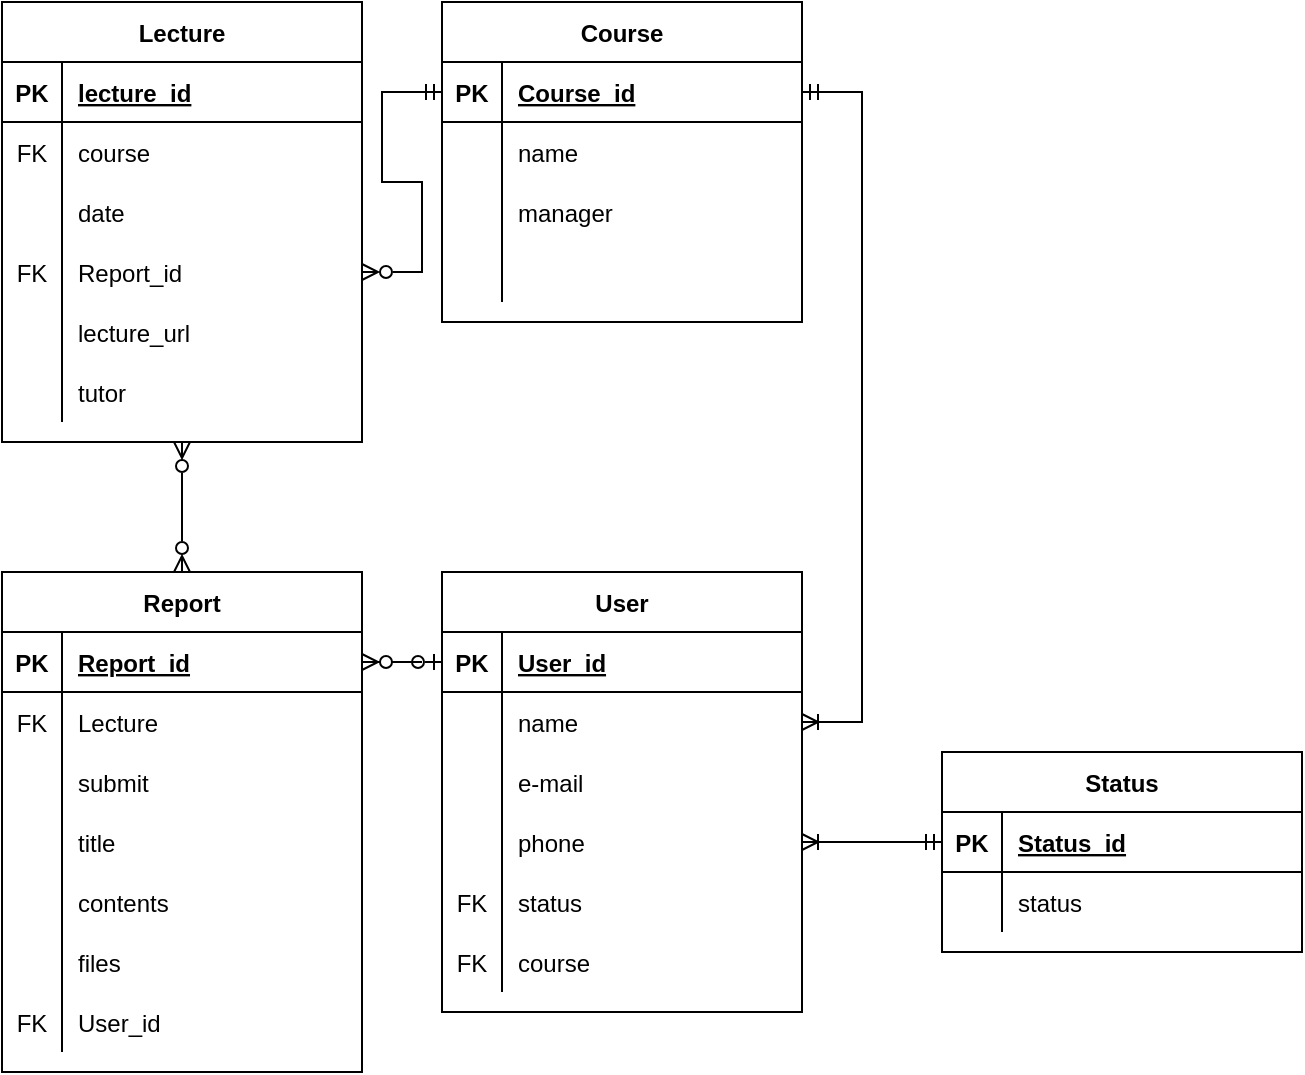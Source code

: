<mxfile version="20.2.6" type="device"><diagram id="f316R-7DplkKUdUY8ZUP" name="페이지-1"><mxGraphModel dx="1422" dy="804" grid="1" gridSize="10" guides="1" tooltips="1" connect="1" arrows="1" fold="1" page="1" pageScale="1" pageWidth="800" pageHeight="700" math="0" shadow="0"><root><mxCell id="0"/><mxCell id="1" parent="0"/><object label="Lecture" 데이터="" id="mnryfbld3JiZfF9LU9-d-1"><mxCell style="shape=table;startSize=30;container=1;collapsible=1;childLayout=tableLayout;fixedRows=1;rowLines=0;fontStyle=1;align=center;resizeLast=1;" vertex="1" parent="1"><mxGeometry x="20" y="45" width="180" height="220" as="geometry"><mxRectangle x="40" y="40" width="80" height="30" as="alternateBounds"/></mxGeometry></mxCell></object><mxCell id="mnryfbld3JiZfF9LU9-d-2" value="" style="shape=tableRow;horizontal=0;startSize=0;swimlaneHead=0;swimlaneBody=0;fillColor=none;collapsible=0;dropTarget=0;points=[[0,0.5],[1,0.5]];portConstraint=eastwest;top=0;left=0;right=0;bottom=1;" vertex="1" parent="mnryfbld3JiZfF9LU9-d-1"><mxGeometry y="30" width="180" height="30" as="geometry"/></mxCell><mxCell id="mnryfbld3JiZfF9LU9-d-3" value="PK" style="shape=partialRectangle;connectable=0;fillColor=none;top=0;left=0;bottom=0;right=0;fontStyle=1;overflow=hidden;" vertex="1" parent="mnryfbld3JiZfF9LU9-d-2"><mxGeometry width="30" height="30" as="geometry"><mxRectangle width="30" height="30" as="alternateBounds"/></mxGeometry></mxCell><mxCell id="mnryfbld3JiZfF9LU9-d-4" value="lecture_id" style="shape=partialRectangle;connectable=0;fillColor=none;top=0;left=0;bottom=0;right=0;align=left;spacingLeft=6;fontStyle=5;overflow=hidden;" vertex="1" parent="mnryfbld3JiZfF9LU9-d-2"><mxGeometry x="30" width="150" height="30" as="geometry"><mxRectangle width="150" height="30" as="alternateBounds"/></mxGeometry></mxCell><mxCell id="mnryfbld3JiZfF9LU9-d-5" value="" style="shape=tableRow;horizontal=0;startSize=0;swimlaneHead=0;swimlaneBody=0;fillColor=none;collapsible=0;dropTarget=0;points=[[0,0.5],[1,0.5]];portConstraint=eastwest;top=0;left=0;right=0;bottom=0;" vertex="1" parent="mnryfbld3JiZfF9LU9-d-1"><mxGeometry y="60" width="180" height="30" as="geometry"/></mxCell><mxCell id="mnryfbld3JiZfF9LU9-d-6" value="FK" style="shape=partialRectangle;connectable=0;fillColor=none;top=0;left=0;bottom=0;right=0;editable=1;overflow=hidden;" vertex="1" parent="mnryfbld3JiZfF9LU9-d-5"><mxGeometry width="30" height="30" as="geometry"><mxRectangle width="30" height="30" as="alternateBounds"/></mxGeometry></mxCell><mxCell id="mnryfbld3JiZfF9LU9-d-7" value="course" style="shape=partialRectangle;connectable=0;fillColor=none;top=0;left=0;bottom=0;right=0;align=left;spacingLeft=6;overflow=hidden;" vertex="1" parent="mnryfbld3JiZfF9LU9-d-5"><mxGeometry x="30" width="150" height="30" as="geometry"><mxRectangle width="150" height="30" as="alternateBounds"/></mxGeometry></mxCell><mxCell id="mnryfbld3JiZfF9LU9-d-8" value="" style="shape=tableRow;horizontal=0;startSize=0;swimlaneHead=0;swimlaneBody=0;fillColor=none;collapsible=0;dropTarget=0;points=[[0,0.5],[1,0.5]];portConstraint=eastwest;top=0;left=0;right=0;bottom=0;" vertex="1" parent="mnryfbld3JiZfF9LU9-d-1"><mxGeometry y="90" width="180" height="30" as="geometry"/></mxCell><mxCell id="mnryfbld3JiZfF9LU9-d-9" value="" style="shape=partialRectangle;connectable=0;fillColor=none;top=0;left=0;bottom=0;right=0;editable=1;overflow=hidden;" vertex="1" parent="mnryfbld3JiZfF9LU9-d-8"><mxGeometry width="30" height="30" as="geometry"><mxRectangle width="30" height="30" as="alternateBounds"/></mxGeometry></mxCell><mxCell id="mnryfbld3JiZfF9LU9-d-10" value="date" style="shape=partialRectangle;connectable=0;fillColor=none;top=0;left=0;bottom=0;right=0;align=left;spacingLeft=6;overflow=hidden;" vertex="1" parent="mnryfbld3JiZfF9LU9-d-8"><mxGeometry x="30" width="150" height="30" as="geometry"><mxRectangle width="150" height="30" as="alternateBounds"/></mxGeometry></mxCell><mxCell id="mnryfbld3JiZfF9LU9-d-11" value="" style="shape=tableRow;horizontal=0;startSize=0;swimlaneHead=0;swimlaneBody=0;fillColor=none;collapsible=0;dropTarget=0;points=[[0,0.5],[1,0.5]];portConstraint=eastwest;top=0;left=0;right=0;bottom=0;" vertex="1" parent="mnryfbld3JiZfF9LU9-d-1"><mxGeometry y="120" width="180" height="30" as="geometry"/></mxCell><mxCell id="mnryfbld3JiZfF9LU9-d-12" value="FK" style="shape=partialRectangle;connectable=0;fillColor=none;top=0;left=0;bottom=0;right=0;editable=1;overflow=hidden;" vertex="1" parent="mnryfbld3JiZfF9LU9-d-11"><mxGeometry width="30" height="30" as="geometry"><mxRectangle width="30" height="30" as="alternateBounds"/></mxGeometry></mxCell><mxCell id="mnryfbld3JiZfF9LU9-d-13" value="Report_id" style="shape=partialRectangle;connectable=0;fillColor=none;top=0;left=0;bottom=0;right=0;align=left;spacingLeft=6;overflow=hidden;" vertex="1" parent="mnryfbld3JiZfF9LU9-d-11"><mxGeometry x="30" width="150" height="30" as="geometry"><mxRectangle width="150" height="30" as="alternateBounds"/></mxGeometry></mxCell><mxCell id="mnryfbld3JiZfF9LU9-d-14" value="User" style="shape=table;startSize=30;container=1;collapsible=1;childLayout=tableLayout;fixedRows=1;rowLines=0;fontStyle=1;align=center;resizeLast=1;" vertex="1" parent="1"><mxGeometry x="240" y="330" width="180" height="220" as="geometry"/></mxCell><mxCell id="mnryfbld3JiZfF9LU9-d-15" value="" style="shape=tableRow;horizontal=0;startSize=0;swimlaneHead=0;swimlaneBody=0;fillColor=none;collapsible=0;dropTarget=0;points=[[0,0.5],[1,0.5]];portConstraint=eastwest;top=0;left=0;right=0;bottom=1;" vertex="1" parent="mnryfbld3JiZfF9LU9-d-14"><mxGeometry y="30" width="180" height="30" as="geometry"/></mxCell><mxCell id="mnryfbld3JiZfF9LU9-d-16" value="PK" style="shape=partialRectangle;connectable=0;fillColor=none;top=0;left=0;bottom=0;right=0;fontStyle=1;overflow=hidden;" vertex="1" parent="mnryfbld3JiZfF9LU9-d-15"><mxGeometry width="30" height="30" as="geometry"><mxRectangle width="30" height="30" as="alternateBounds"/></mxGeometry></mxCell><mxCell id="mnryfbld3JiZfF9LU9-d-17" value="User_id" style="shape=partialRectangle;connectable=0;fillColor=none;top=0;left=0;bottom=0;right=0;align=left;spacingLeft=6;fontStyle=5;overflow=hidden;" vertex="1" parent="mnryfbld3JiZfF9LU9-d-15"><mxGeometry x="30" width="150" height="30" as="geometry"><mxRectangle width="150" height="30" as="alternateBounds"/></mxGeometry></mxCell><mxCell id="mnryfbld3JiZfF9LU9-d-18" value="" style="shape=tableRow;horizontal=0;startSize=0;swimlaneHead=0;swimlaneBody=0;fillColor=none;collapsible=0;dropTarget=0;points=[[0,0.5],[1,0.5]];portConstraint=eastwest;top=0;left=0;right=0;bottom=0;" vertex="1" parent="mnryfbld3JiZfF9LU9-d-14"><mxGeometry y="60" width="180" height="30" as="geometry"/></mxCell><mxCell id="mnryfbld3JiZfF9LU9-d-19" value="" style="shape=partialRectangle;connectable=0;fillColor=none;top=0;left=0;bottom=0;right=0;editable=1;overflow=hidden;" vertex="1" parent="mnryfbld3JiZfF9LU9-d-18"><mxGeometry width="30" height="30" as="geometry"><mxRectangle width="30" height="30" as="alternateBounds"/></mxGeometry></mxCell><mxCell id="mnryfbld3JiZfF9LU9-d-20" value="name" style="shape=partialRectangle;connectable=0;fillColor=none;top=0;left=0;bottom=0;right=0;align=left;spacingLeft=6;overflow=hidden;" vertex="1" parent="mnryfbld3JiZfF9LU9-d-18"><mxGeometry x="30" width="150" height="30" as="geometry"><mxRectangle width="150" height="30" as="alternateBounds"/></mxGeometry></mxCell><mxCell id="mnryfbld3JiZfF9LU9-d-21" value="" style="shape=tableRow;horizontal=0;startSize=0;swimlaneHead=0;swimlaneBody=0;fillColor=none;collapsible=0;dropTarget=0;points=[[0,0.5],[1,0.5]];portConstraint=eastwest;top=0;left=0;right=0;bottom=0;" vertex="1" parent="mnryfbld3JiZfF9LU9-d-14"><mxGeometry y="90" width="180" height="30" as="geometry"/></mxCell><mxCell id="mnryfbld3JiZfF9LU9-d-22" value="" style="shape=partialRectangle;connectable=0;fillColor=none;top=0;left=0;bottom=0;right=0;editable=1;overflow=hidden;" vertex="1" parent="mnryfbld3JiZfF9LU9-d-21"><mxGeometry width="30" height="30" as="geometry"><mxRectangle width="30" height="30" as="alternateBounds"/></mxGeometry></mxCell><mxCell id="mnryfbld3JiZfF9LU9-d-23" value="e-mail" style="shape=partialRectangle;connectable=0;fillColor=none;top=0;left=0;bottom=0;right=0;align=left;spacingLeft=6;overflow=hidden;" vertex="1" parent="mnryfbld3JiZfF9LU9-d-21"><mxGeometry x="30" width="150" height="30" as="geometry"><mxRectangle width="150" height="30" as="alternateBounds"/></mxGeometry></mxCell><mxCell id="mnryfbld3JiZfF9LU9-d-24" value="" style="shape=tableRow;horizontal=0;startSize=0;swimlaneHead=0;swimlaneBody=0;fillColor=none;collapsible=0;dropTarget=0;points=[[0,0.5],[1,0.5]];portConstraint=eastwest;top=0;left=0;right=0;bottom=0;" vertex="1" parent="mnryfbld3JiZfF9LU9-d-14"><mxGeometry y="120" width="180" height="30" as="geometry"/></mxCell><mxCell id="mnryfbld3JiZfF9LU9-d-25" value="" style="shape=partialRectangle;connectable=0;fillColor=none;top=0;left=0;bottom=0;right=0;editable=1;overflow=hidden;" vertex="1" parent="mnryfbld3JiZfF9LU9-d-24"><mxGeometry width="30" height="30" as="geometry"><mxRectangle width="30" height="30" as="alternateBounds"/></mxGeometry></mxCell><mxCell id="mnryfbld3JiZfF9LU9-d-26" value="phone" style="shape=partialRectangle;connectable=0;fillColor=none;top=0;left=0;bottom=0;right=0;align=left;spacingLeft=6;overflow=hidden;" vertex="1" parent="mnryfbld3JiZfF9LU9-d-24"><mxGeometry x="30" width="150" height="30" as="geometry"><mxRectangle width="150" height="30" as="alternateBounds"/></mxGeometry></mxCell><mxCell id="mnryfbld3JiZfF9LU9-d-27" value="Report" style="shape=table;startSize=30;container=1;collapsible=1;childLayout=tableLayout;fixedRows=1;rowLines=0;fontStyle=1;align=center;resizeLast=1;" vertex="1" parent="1"><mxGeometry x="20" y="330" width="180" height="250" as="geometry"/></mxCell><mxCell id="mnryfbld3JiZfF9LU9-d-28" value="" style="shape=tableRow;horizontal=0;startSize=0;swimlaneHead=0;swimlaneBody=0;fillColor=none;collapsible=0;dropTarget=0;points=[[0,0.5],[1,0.5]];portConstraint=eastwest;top=0;left=0;right=0;bottom=1;" vertex="1" parent="mnryfbld3JiZfF9LU9-d-27"><mxGeometry y="30" width="180" height="30" as="geometry"/></mxCell><mxCell id="mnryfbld3JiZfF9LU9-d-29" value="PK" style="shape=partialRectangle;connectable=0;fillColor=none;top=0;left=0;bottom=0;right=0;fontStyle=1;overflow=hidden;" vertex="1" parent="mnryfbld3JiZfF9LU9-d-28"><mxGeometry width="30" height="30" as="geometry"><mxRectangle width="30" height="30" as="alternateBounds"/></mxGeometry></mxCell><mxCell id="mnryfbld3JiZfF9LU9-d-30" value="Report_id" style="shape=partialRectangle;connectable=0;fillColor=none;top=0;left=0;bottom=0;right=0;align=left;spacingLeft=6;fontStyle=5;overflow=hidden;" vertex="1" parent="mnryfbld3JiZfF9LU9-d-28"><mxGeometry x="30" width="150" height="30" as="geometry"><mxRectangle width="150" height="30" as="alternateBounds"/></mxGeometry></mxCell><mxCell id="mnryfbld3JiZfF9LU9-d-31" value="" style="shape=tableRow;horizontal=0;startSize=0;swimlaneHead=0;swimlaneBody=0;fillColor=none;collapsible=0;dropTarget=0;points=[[0,0.5],[1,0.5]];portConstraint=eastwest;top=0;left=0;right=0;bottom=0;" vertex="1" parent="mnryfbld3JiZfF9LU9-d-27"><mxGeometry y="60" width="180" height="30" as="geometry"/></mxCell><mxCell id="mnryfbld3JiZfF9LU9-d-32" value="FK" style="shape=partialRectangle;connectable=0;fillColor=none;top=0;left=0;bottom=0;right=0;editable=1;overflow=hidden;" vertex="1" parent="mnryfbld3JiZfF9LU9-d-31"><mxGeometry width="30" height="30" as="geometry"><mxRectangle width="30" height="30" as="alternateBounds"/></mxGeometry></mxCell><mxCell id="mnryfbld3JiZfF9LU9-d-33" value="Lecture" style="shape=partialRectangle;connectable=0;fillColor=none;top=0;left=0;bottom=0;right=0;align=left;spacingLeft=6;overflow=hidden;" vertex="1" parent="mnryfbld3JiZfF9LU9-d-31"><mxGeometry x="30" width="150" height="30" as="geometry"><mxRectangle width="150" height="30" as="alternateBounds"/></mxGeometry></mxCell><mxCell id="mnryfbld3JiZfF9LU9-d-34" value="" style="shape=tableRow;horizontal=0;startSize=0;swimlaneHead=0;swimlaneBody=0;fillColor=none;collapsible=0;dropTarget=0;points=[[0,0.5],[1,0.5]];portConstraint=eastwest;top=0;left=0;right=0;bottom=0;" vertex="1" parent="mnryfbld3JiZfF9LU9-d-27"><mxGeometry y="90" width="180" height="30" as="geometry"/></mxCell><mxCell id="mnryfbld3JiZfF9LU9-d-35" value="" style="shape=partialRectangle;connectable=0;fillColor=none;top=0;left=0;bottom=0;right=0;editable=1;overflow=hidden;" vertex="1" parent="mnryfbld3JiZfF9LU9-d-34"><mxGeometry width="30" height="30" as="geometry"><mxRectangle width="30" height="30" as="alternateBounds"/></mxGeometry></mxCell><mxCell id="mnryfbld3JiZfF9LU9-d-36" value="submit" style="shape=partialRectangle;connectable=0;fillColor=none;top=0;left=0;bottom=0;right=0;align=left;spacingLeft=6;overflow=hidden;" vertex="1" parent="mnryfbld3JiZfF9LU9-d-34"><mxGeometry x="30" width="150" height="30" as="geometry"><mxRectangle width="150" height="30" as="alternateBounds"/></mxGeometry></mxCell><mxCell id="mnryfbld3JiZfF9LU9-d-37" value="" style="shape=tableRow;horizontal=0;startSize=0;swimlaneHead=0;swimlaneBody=0;fillColor=none;collapsible=0;dropTarget=0;points=[[0,0.5],[1,0.5]];portConstraint=eastwest;top=0;left=0;right=0;bottom=0;" vertex="1" parent="mnryfbld3JiZfF9LU9-d-27"><mxGeometry y="120" width="180" height="30" as="geometry"/></mxCell><mxCell id="mnryfbld3JiZfF9LU9-d-38" value="" style="shape=partialRectangle;connectable=0;fillColor=none;top=0;left=0;bottom=0;right=0;editable=1;overflow=hidden;" vertex="1" parent="mnryfbld3JiZfF9LU9-d-37"><mxGeometry width="30" height="30" as="geometry"><mxRectangle width="30" height="30" as="alternateBounds"/></mxGeometry></mxCell><mxCell id="mnryfbld3JiZfF9LU9-d-39" value="title" style="shape=partialRectangle;connectable=0;fillColor=none;top=0;left=0;bottom=0;right=0;align=left;spacingLeft=6;overflow=hidden;" vertex="1" parent="mnryfbld3JiZfF9LU9-d-37"><mxGeometry x="30" width="150" height="30" as="geometry"><mxRectangle width="150" height="30" as="alternateBounds"/></mxGeometry></mxCell><mxCell id="mnryfbld3JiZfF9LU9-d-57" value="Status" style="shape=table;startSize=30;container=1;collapsible=1;childLayout=tableLayout;fixedRows=1;rowLines=0;fontStyle=1;align=center;resizeLast=1;" vertex="1" parent="1"><mxGeometry x="490" y="420" width="180" height="100" as="geometry"/></mxCell><mxCell id="mnryfbld3JiZfF9LU9-d-58" value="" style="shape=tableRow;horizontal=0;startSize=0;swimlaneHead=0;swimlaneBody=0;fillColor=none;collapsible=0;dropTarget=0;points=[[0,0.5],[1,0.5]];portConstraint=eastwest;top=0;left=0;right=0;bottom=1;" vertex="1" parent="mnryfbld3JiZfF9LU9-d-57"><mxGeometry y="30" width="180" height="30" as="geometry"/></mxCell><mxCell id="mnryfbld3JiZfF9LU9-d-59" value="PK" style="shape=partialRectangle;connectable=0;fillColor=none;top=0;left=0;bottom=0;right=0;fontStyle=1;overflow=hidden;" vertex="1" parent="mnryfbld3JiZfF9LU9-d-58"><mxGeometry width="30" height="30" as="geometry"><mxRectangle width="30" height="30" as="alternateBounds"/></mxGeometry></mxCell><mxCell id="mnryfbld3JiZfF9LU9-d-60" value="Status_id" style="shape=partialRectangle;connectable=0;fillColor=none;top=0;left=0;bottom=0;right=0;align=left;spacingLeft=6;fontStyle=5;overflow=hidden;" vertex="1" parent="mnryfbld3JiZfF9LU9-d-58"><mxGeometry x="30" width="150" height="30" as="geometry"><mxRectangle width="150" height="30" as="alternateBounds"/></mxGeometry></mxCell><mxCell id="mnryfbld3JiZfF9LU9-d-61" value="" style="shape=tableRow;horizontal=0;startSize=0;swimlaneHead=0;swimlaneBody=0;fillColor=none;collapsible=0;dropTarget=0;points=[[0,0.5],[1,0.5]];portConstraint=eastwest;top=0;left=0;right=0;bottom=0;" vertex="1" parent="mnryfbld3JiZfF9LU9-d-57"><mxGeometry y="60" width="180" height="30" as="geometry"/></mxCell><mxCell id="mnryfbld3JiZfF9LU9-d-62" value="" style="shape=partialRectangle;connectable=0;fillColor=none;top=0;left=0;bottom=0;right=0;editable=1;overflow=hidden;" vertex="1" parent="mnryfbld3JiZfF9LU9-d-61"><mxGeometry width="30" height="30" as="geometry"><mxRectangle width="30" height="30" as="alternateBounds"/></mxGeometry></mxCell><mxCell id="mnryfbld3JiZfF9LU9-d-63" value="status" style="shape=partialRectangle;connectable=0;fillColor=none;top=0;left=0;bottom=0;right=0;align=left;spacingLeft=6;overflow=hidden;" vertex="1" parent="mnryfbld3JiZfF9LU9-d-61"><mxGeometry x="30" width="150" height="30" as="geometry"><mxRectangle width="150" height="30" as="alternateBounds"/></mxGeometry></mxCell><mxCell id="mnryfbld3JiZfF9LU9-d-83" value="Course" style="shape=table;startSize=30;container=1;collapsible=1;childLayout=tableLayout;fixedRows=1;rowLines=0;fontStyle=1;align=center;resizeLast=1;" vertex="1" parent="1"><mxGeometry x="240" y="45" width="180" height="160" as="geometry"/></mxCell><mxCell id="mnryfbld3JiZfF9LU9-d-84" value="" style="shape=tableRow;horizontal=0;startSize=0;swimlaneHead=0;swimlaneBody=0;fillColor=none;collapsible=0;dropTarget=0;points=[[0,0.5],[1,0.5]];portConstraint=eastwest;top=0;left=0;right=0;bottom=1;" vertex="1" parent="mnryfbld3JiZfF9LU9-d-83"><mxGeometry y="30" width="180" height="30" as="geometry"/></mxCell><mxCell id="mnryfbld3JiZfF9LU9-d-85" value="PK" style="shape=partialRectangle;connectable=0;fillColor=none;top=0;left=0;bottom=0;right=0;fontStyle=1;overflow=hidden;" vertex="1" parent="mnryfbld3JiZfF9LU9-d-84"><mxGeometry width="30" height="30" as="geometry"><mxRectangle width="30" height="30" as="alternateBounds"/></mxGeometry></mxCell><mxCell id="mnryfbld3JiZfF9LU9-d-86" value="Course_id" style="shape=partialRectangle;connectable=0;fillColor=none;top=0;left=0;bottom=0;right=0;align=left;spacingLeft=6;fontStyle=5;overflow=hidden;" vertex="1" parent="mnryfbld3JiZfF9LU9-d-84"><mxGeometry x="30" width="150" height="30" as="geometry"><mxRectangle width="150" height="30" as="alternateBounds"/></mxGeometry></mxCell><mxCell id="mnryfbld3JiZfF9LU9-d-87" value="" style="shape=tableRow;horizontal=0;startSize=0;swimlaneHead=0;swimlaneBody=0;fillColor=none;collapsible=0;dropTarget=0;points=[[0,0.5],[1,0.5]];portConstraint=eastwest;top=0;left=0;right=0;bottom=0;" vertex="1" parent="mnryfbld3JiZfF9LU9-d-83"><mxGeometry y="60" width="180" height="30" as="geometry"/></mxCell><mxCell id="mnryfbld3JiZfF9LU9-d-88" value="" style="shape=partialRectangle;connectable=0;fillColor=none;top=0;left=0;bottom=0;right=0;editable=1;overflow=hidden;" vertex="1" parent="mnryfbld3JiZfF9LU9-d-87"><mxGeometry width="30" height="30" as="geometry"><mxRectangle width="30" height="30" as="alternateBounds"/></mxGeometry></mxCell><mxCell id="mnryfbld3JiZfF9LU9-d-89" value="name" style="shape=partialRectangle;connectable=0;fillColor=none;top=0;left=0;bottom=0;right=0;align=left;spacingLeft=6;overflow=hidden;" vertex="1" parent="mnryfbld3JiZfF9LU9-d-87"><mxGeometry x="30" width="150" height="30" as="geometry"><mxRectangle width="150" height="30" as="alternateBounds"/></mxGeometry></mxCell><mxCell id="mnryfbld3JiZfF9LU9-d-90" value="" style="shape=tableRow;horizontal=0;startSize=0;swimlaneHead=0;swimlaneBody=0;fillColor=none;collapsible=0;dropTarget=0;points=[[0,0.5],[1,0.5]];portConstraint=eastwest;top=0;left=0;right=0;bottom=0;" vertex="1" parent="mnryfbld3JiZfF9LU9-d-83"><mxGeometry y="90" width="180" height="30" as="geometry"/></mxCell><mxCell id="mnryfbld3JiZfF9LU9-d-91" value="" style="shape=partialRectangle;connectable=0;fillColor=none;top=0;left=0;bottom=0;right=0;editable=1;overflow=hidden;" vertex="1" parent="mnryfbld3JiZfF9LU9-d-90"><mxGeometry width="30" height="30" as="geometry"><mxRectangle width="30" height="30" as="alternateBounds"/></mxGeometry></mxCell><mxCell id="mnryfbld3JiZfF9LU9-d-92" value="manager" style="shape=partialRectangle;connectable=0;fillColor=none;top=0;left=0;bottom=0;right=0;align=left;spacingLeft=6;overflow=hidden;" vertex="1" parent="mnryfbld3JiZfF9LU9-d-90"><mxGeometry x="30" width="150" height="30" as="geometry"><mxRectangle width="150" height="30" as="alternateBounds"/></mxGeometry></mxCell><mxCell id="mnryfbld3JiZfF9LU9-d-93" value="" style="shape=tableRow;horizontal=0;startSize=0;swimlaneHead=0;swimlaneBody=0;fillColor=none;collapsible=0;dropTarget=0;points=[[0,0.5],[1,0.5]];portConstraint=eastwest;top=0;left=0;right=0;bottom=0;" vertex="1" parent="mnryfbld3JiZfF9LU9-d-83"><mxGeometry y="120" width="180" height="30" as="geometry"/></mxCell><mxCell id="mnryfbld3JiZfF9LU9-d-94" value="" style="shape=partialRectangle;connectable=0;fillColor=none;top=0;left=0;bottom=0;right=0;editable=1;overflow=hidden;" vertex="1" parent="mnryfbld3JiZfF9LU9-d-93"><mxGeometry width="30" height="30" as="geometry"><mxRectangle width="30" height="30" as="alternateBounds"/></mxGeometry></mxCell><mxCell id="mnryfbld3JiZfF9LU9-d-95" value="" style="shape=partialRectangle;connectable=0;fillColor=none;top=0;left=0;bottom=0;right=0;align=left;spacingLeft=6;overflow=hidden;" vertex="1" parent="mnryfbld3JiZfF9LU9-d-93"><mxGeometry x="30" width="150" height="30" as="geometry"><mxRectangle width="150" height="30" as="alternateBounds"/></mxGeometry></mxCell><mxCell id="mnryfbld3JiZfF9LU9-d-96" value="status" style="shape=partialRectangle;connectable=0;fillColor=none;top=0;left=0;bottom=0;right=0;align=left;spacingLeft=6;overflow=hidden;" vertex="1" parent="1"><mxGeometry x="270" y="480" width="150" height="30" as="geometry"><mxRectangle width="150" height="30" as="alternateBounds"/></mxGeometry></mxCell><mxCell id="mnryfbld3JiZfF9LU9-d-99" value="" style="endArrow=none;html=1;rounded=0;" edge="1" parent="1"><mxGeometry width="50" height="50" relative="1" as="geometry"><mxPoint x="50" y="255" as="sourcePoint"/><mxPoint x="50" y="195" as="targetPoint"/></mxGeometry></mxCell><mxCell id="mnryfbld3JiZfF9LU9-d-100" value="tutor" style="shape=partialRectangle;connectable=0;fillColor=none;top=0;left=0;bottom=0;right=0;align=left;spacingLeft=6;overflow=hidden;" vertex="1" parent="1"><mxGeometry x="50" y="225" width="150" height="30" as="geometry"><mxRectangle width="150" height="30" as="alternateBounds"/></mxGeometry></mxCell><mxCell id="mnryfbld3JiZfF9LU9-d-102" value="" style="endArrow=none;html=1;rounded=0;" edge="1" parent="1"><mxGeometry width="50" height="50" relative="1" as="geometry"><mxPoint x="50" y="540" as="sourcePoint"/><mxPoint x="50" y="480" as="targetPoint"/></mxGeometry></mxCell><mxCell id="mnryfbld3JiZfF9LU9-d-103" value="contents" style="shape=partialRectangle;connectable=0;fillColor=none;top=0;left=0;bottom=0;right=0;align=left;spacingLeft=6;overflow=hidden;" vertex="1" parent="1"><mxGeometry x="50" y="480" width="150" height="30" as="geometry"><mxRectangle width="150" height="30" as="alternateBounds"/></mxGeometry></mxCell><mxCell id="mnryfbld3JiZfF9LU9-d-104" value="files" style="shape=partialRectangle;connectable=0;fillColor=none;top=0;left=0;bottom=0;right=0;align=left;spacingLeft=6;overflow=hidden;" vertex="1" parent="1"><mxGeometry x="50" y="510" width="150" height="30" as="geometry"><mxRectangle width="150" height="30" as="alternateBounds"/></mxGeometry></mxCell><mxCell id="mnryfbld3JiZfF9LU9-d-105" value="course" style="shape=partialRectangle;connectable=0;fillColor=none;top=0;left=0;bottom=0;right=0;align=left;spacingLeft=6;overflow=hidden;" vertex="1" parent="1"><mxGeometry x="270" y="510" width="150" height="30" as="geometry"><mxRectangle width="150" height="30" as="alternateBounds"/></mxGeometry></mxCell><mxCell id="mnryfbld3JiZfF9LU9-d-106" value="FK" style="shape=partialRectangle;connectable=0;fillColor=none;top=0;left=0;bottom=0;right=0;editable=1;overflow=hidden;" vertex="1" parent="1"><mxGeometry x="240" y="480" width="30" height="30" as="geometry"><mxRectangle width="30" height="30" as="alternateBounds"/></mxGeometry></mxCell><mxCell id="mnryfbld3JiZfF9LU9-d-110" value="" style="edgeStyle=entityRelationEdgeStyle;fontSize=12;html=1;endArrow=ERmandOne;startArrow=ERzeroToMany;rounded=0;exitX=1;exitY=0.5;exitDx=0;exitDy=0;entryX=0;entryY=0.5;entryDx=0;entryDy=0;startFill=0;endFill=0;" edge="1" parent="1" source="mnryfbld3JiZfF9LU9-d-11" target="mnryfbld3JiZfF9LU9-d-84"><mxGeometry width="100" height="100" relative="1" as="geometry"><mxPoint x="270" y="165" as="sourcePoint"/><mxPoint x="330" y="495" as="targetPoint"/></mxGeometry></mxCell><mxCell id="mnryfbld3JiZfF9LU9-d-109" value="lecture_url" style="shape=partialRectangle;connectable=0;fillColor=none;top=0;left=0;bottom=0;right=0;align=left;spacingLeft=6;overflow=hidden;" vertex="1" parent="1"><mxGeometry x="50" y="195" width="150" height="30" as="geometry"><mxRectangle width="150" height="30" as="alternateBounds"/></mxGeometry></mxCell><mxCell id="mnryfbld3JiZfF9LU9-d-113" value="" style="edgeStyle=entityRelationEdgeStyle;fontSize=12;html=1;endArrow=ERoneToMany;startArrow=ERmandOne;rounded=0;exitX=1;exitY=0.5;exitDx=0;exitDy=0;entryX=1;entryY=0.5;entryDx=0;entryDy=0;" edge="1" parent="1" source="mnryfbld3JiZfF9LU9-d-84" target="mnryfbld3JiZfF9LU9-d-18"><mxGeometry width="100" height="100" relative="1" as="geometry"><mxPoint x="170" y="485" as="sourcePoint"/><mxPoint x="190" y="375" as="targetPoint"/></mxGeometry></mxCell><mxCell id="mnryfbld3JiZfF9LU9-d-114" value="" style="edgeStyle=entityRelationEdgeStyle;fontSize=12;html=1;endArrow=ERmandOne;startArrow=ERoneToMany;rounded=0;strokeColor=default;startFill=0;endFill=0;exitX=1;exitY=0.5;exitDx=0;exitDy=0;entryX=0;entryY=0.5;entryDx=0;entryDy=0;" edge="1" parent="1" source="mnryfbld3JiZfF9LU9-d-24" target="mnryfbld3JiZfF9LU9-d-58"><mxGeometry width="100" height="100" relative="1" as="geometry"><mxPoint x="530" y="525" as="sourcePoint"/><mxPoint x="690" y="515" as="targetPoint"/></mxGeometry></mxCell><mxCell id="mnryfbld3JiZfF9LU9-d-115" value="" style="endArrow=ERzeroToMany;html=1;rounded=0;strokeColor=default;exitX=0.5;exitY=0;exitDx=0;exitDy=0;entryX=0.5;entryY=1;entryDx=0;entryDy=0;startArrow=ERzeroToMany;startFill=0;endFill=0;" edge="1" parent="1" source="mnryfbld3JiZfF9LU9-d-27" target="mnryfbld3JiZfF9LU9-d-1"><mxGeometry width="50" height="50" relative="1" as="geometry"><mxPoint x="430" y="300" as="sourcePoint"/><mxPoint x="430" y="240" as="targetPoint"/></mxGeometry></mxCell><mxCell id="mnryfbld3JiZfF9LU9-d-116" value="User_id" style="shape=partialRectangle;connectable=0;fillColor=none;top=0;left=0;bottom=0;right=0;align=left;spacingLeft=6;overflow=hidden;" vertex="1" parent="1"><mxGeometry x="50" y="540" width="150" height="30" as="geometry"><mxRectangle width="150" height="30" as="alternateBounds"/></mxGeometry></mxCell><mxCell id="mnryfbld3JiZfF9LU9-d-117" value="FK" style="shape=partialRectangle;connectable=0;fillColor=none;top=0;left=0;bottom=0;right=0;editable=1;overflow=hidden;" vertex="1" parent="1"><mxGeometry x="20" y="540" width="30" height="30" as="geometry"><mxRectangle width="30" height="30" as="alternateBounds"/></mxGeometry></mxCell><mxCell id="mnryfbld3JiZfF9LU9-d-118" value="" style="endArrow=none;html=1;rounded=0;strokeColor=default;" edge="1" parent="1"><mxGeometry width="50" height="50" relative="1" as="geometry"><mxPoint x="50" y="570" as="sourcePoint"/><mxPoint x="50" y="540" as="targetPoint"/></mxGeometry></mxCell><mxCell id="mnryfbld3JiZfF9LU9-d-121" value="FK" style="shape=partialRectangle;connectable=0;fillColor=none;top=0;left=0;bottom=0;right=0;editable=1;overflow=hidden;" vertex="1" parent="1"><mxGeometry x="240" y="510" width="30" height="30" as="geometry"><mxRectangle width="30" height="30" as="alternateBounds"/></mxGeometry></mxCell><mxCell id="mnryfbld3JiZfF9LU9-d-122" value="" style="endArrow=none;html=1;rounded=0;strokeColor=default;" edge="1" parent="1"><mxGeometry width="50" height="50" relative="1" as="geometry"><mxPoint x="270" y="540" as="sourcePoint"/><mxPoint x="270" y="480" as="targetPoint"/></mxGeometry></mxCell><mxCell id="mnryfbld3JiZfF9LU9-d-124" value="" style="edgeStyle=entityRelationEdgeStyle;fontSize=12;html=1;endArrow=ERzeroToOne;endFill=0;startArrow=ERzeroToMany;rounded=0;strokeColor=default;exitX=1;exitY=0.5;exitDx=0;exitDy=0;entryX=0;entryY=0.5;entryDx=0;entryDy=0;" edge="1" parent="1" source="mnryfbld3JiZfF9LU9-d-28" target="mnryfbld3JiZfF9LU9-d-15"><mxGeometry width="100" height="100" relative="1" as="geometry"><mxPoint x="410" y="330" as="sourcePoint"/><mxPoint x="510" y="230" as="targetPoint"/></mxGeometry></mxCell></root></mxGraphModel></diagram></mxfile>